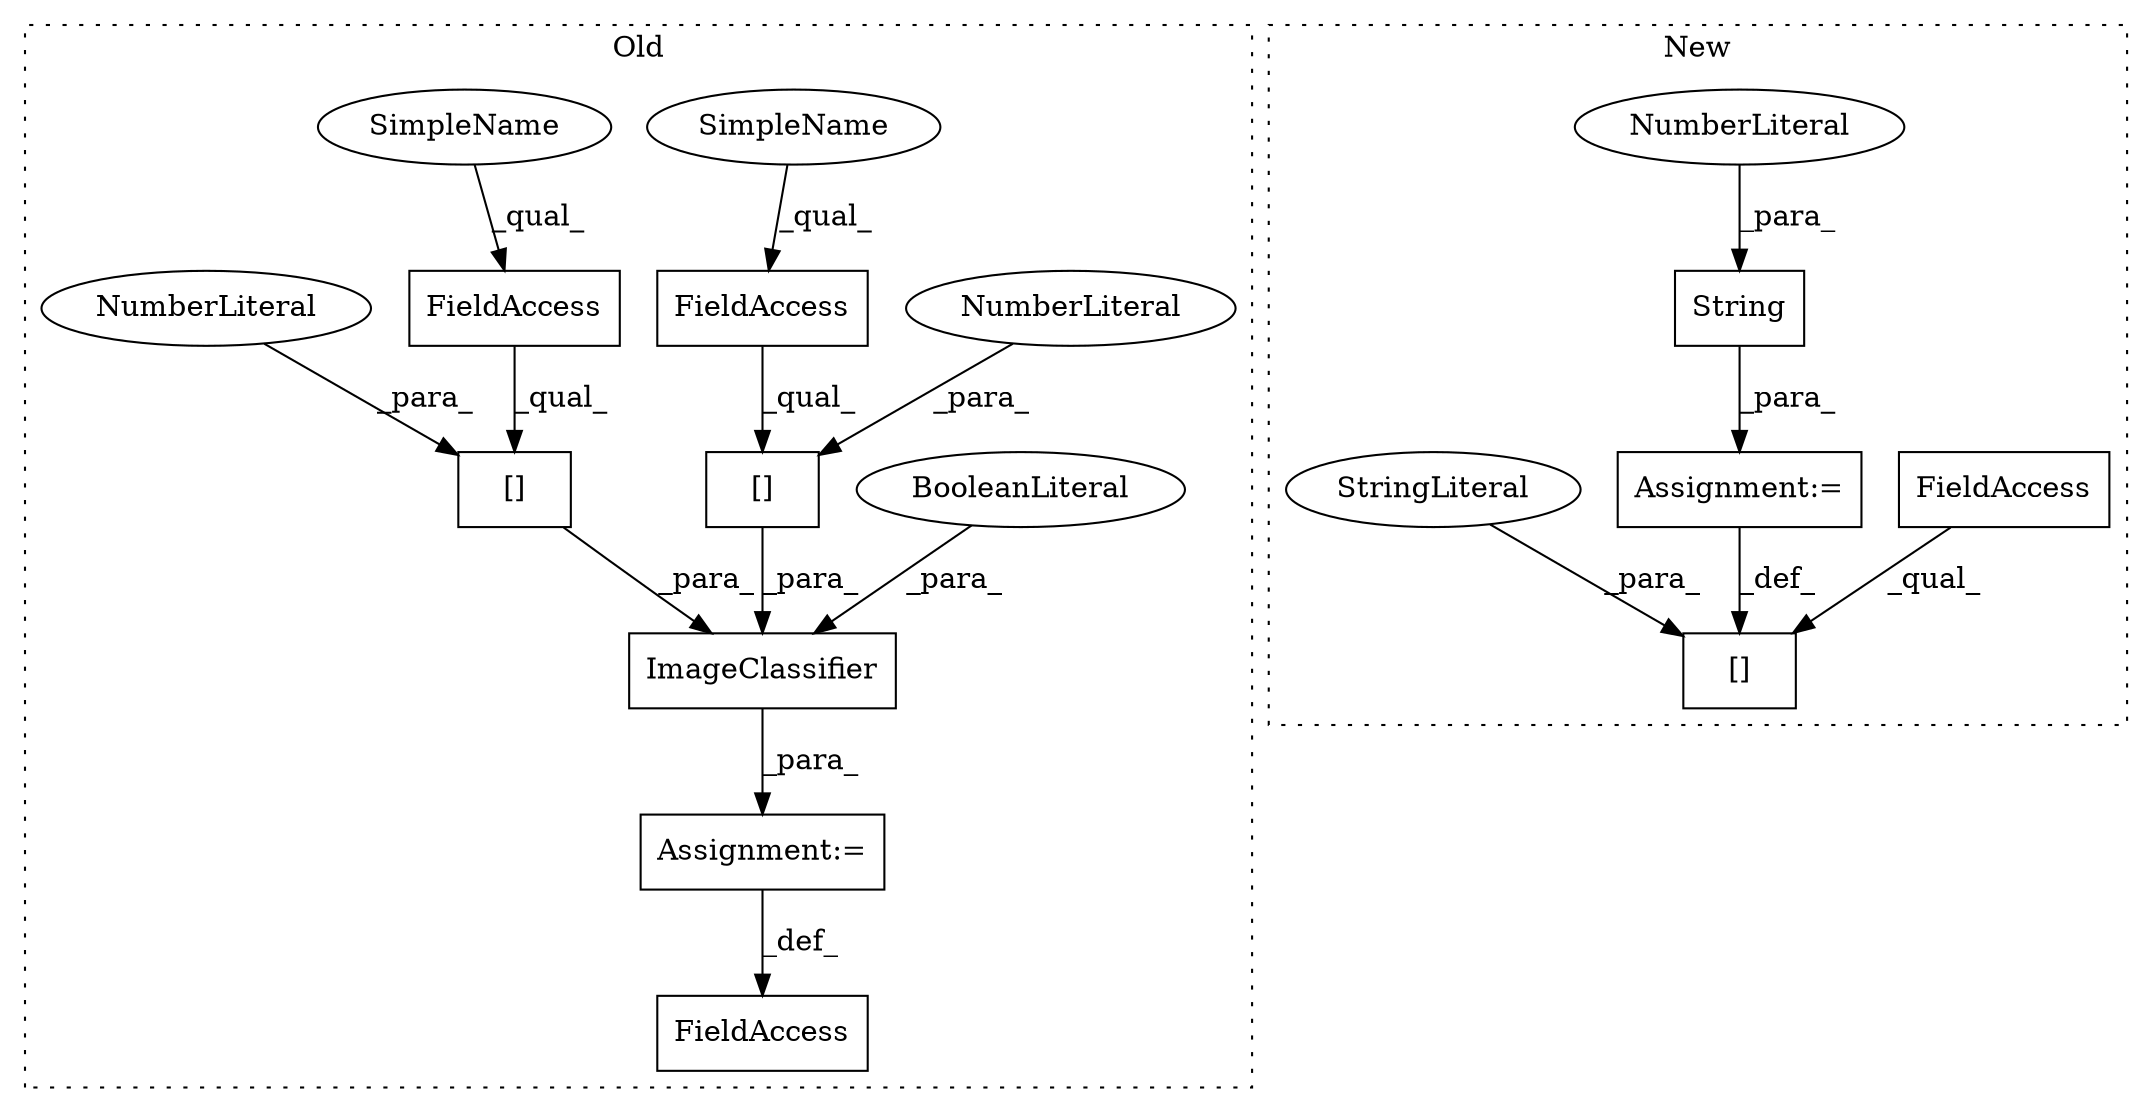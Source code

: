 digraph G {
subgraph cluster0 {
1 [label="ImageClassifier" a="32" s="860,904" l="16,1" shape="box"];
4 [label="[]" a="2" s="876,886" l="9,1" shape="box"];
5 [label="NumberLiteral" a="34" s="885" l="1" shape="ellipse"];
6 [label="[]" a="2" s="888,898" l="9,1" shape="box"];
7 [label="NumberLiteral" a="34" s="897" l="1" shape="ellipse"];
8 [label="FieldAccess" a="22" s="856" l="3" shape="box"];
9 [label="FieldAccess" a="22" s="888" l="8" shape="box"];
10 [label="FieldAccess" a="22" s="876" l="8" shape="box"];
11 [label="BooleanLiteral" a="9" s="900" l="4" shape="ellipse"];
15 [label="Assignment:=" a="7" s="859" l="1" shape="box"];
17 [label="SimpleName" a="42" s="876" l="3" shape="ellipse"];
18 [label="SimpleName" a="42" s="888" l="3" shape="ellipse"];
label = "Old";
style="dotted";
}
subgraph cluster1 {
2 [label="[]" a="2" s="620,653" l="11,1" shape="box"];
3 [label="FieldAccess" a="22" s="620" l="10" shape="box"];
12 [label="String" a="32" s="655,663" l="7,1" shape="box"];
13 [label="NumberLiteral" a="34" s="662" l="1" shape="ellipse"];
14 [label="StringLiteral" a="45" s="631" l="22" shape="ellipse"];
16 [label="Assignment:=" a="7" s="654" l="1" shape="box"];
label = "New";
style="dotted";
}
1 -> 15 [label="_para_"];
3 -> 2 [label="_qual_"];
4 -> 1 [label="_para_"];
5 -> 4 [label="_para_"];
6 -> 1 [label="_para_"];
7 -> 6 [label="_para_"];
9 -> 6 [label="_qual_"];
10 -> 4 [label="_qual_"];
11 -> 1 [label="_para_"];
12 -> 16 [label="_para_"];
13 -> 12 [label="_para_"];
14 -> 2 [label="_para_"];
15 -> 8 [label="_def_"];
16 -> 2 [label="_def_"];
17 -> 10 [label="_qual_"];
18 -> 9 [label="_qual_"];
}